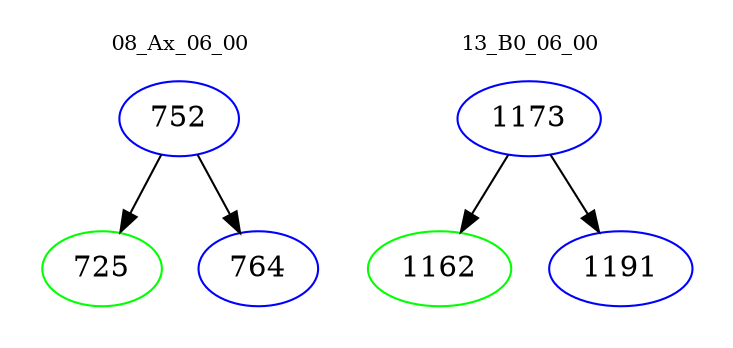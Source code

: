 digraph{
subgraph cluster_0 {
color = white
label = "08_Ax_06_00";
fontsize=10;
T0_752 [label="752", color="blue"]
T0_752 -> T0_725 [color="black"]
T0_725 [label="725", color="green"]
T0_752 -> T0_764 [color="black"]
T0_764 [label="764", color="blue"]
}
subgraph cluster_1 {
color = white
label = "13_B0_06_00";
fontsize=10;
T1_1173 [label="1173", color="blue"]
T1_1173 -> T1_1162 [color="black"]
T1_1162 [label="1162", color="green"]
T1_1173 -> T1_1191 [color="black"]
T1_1191 [label="1191", color="blue"]
}
}
